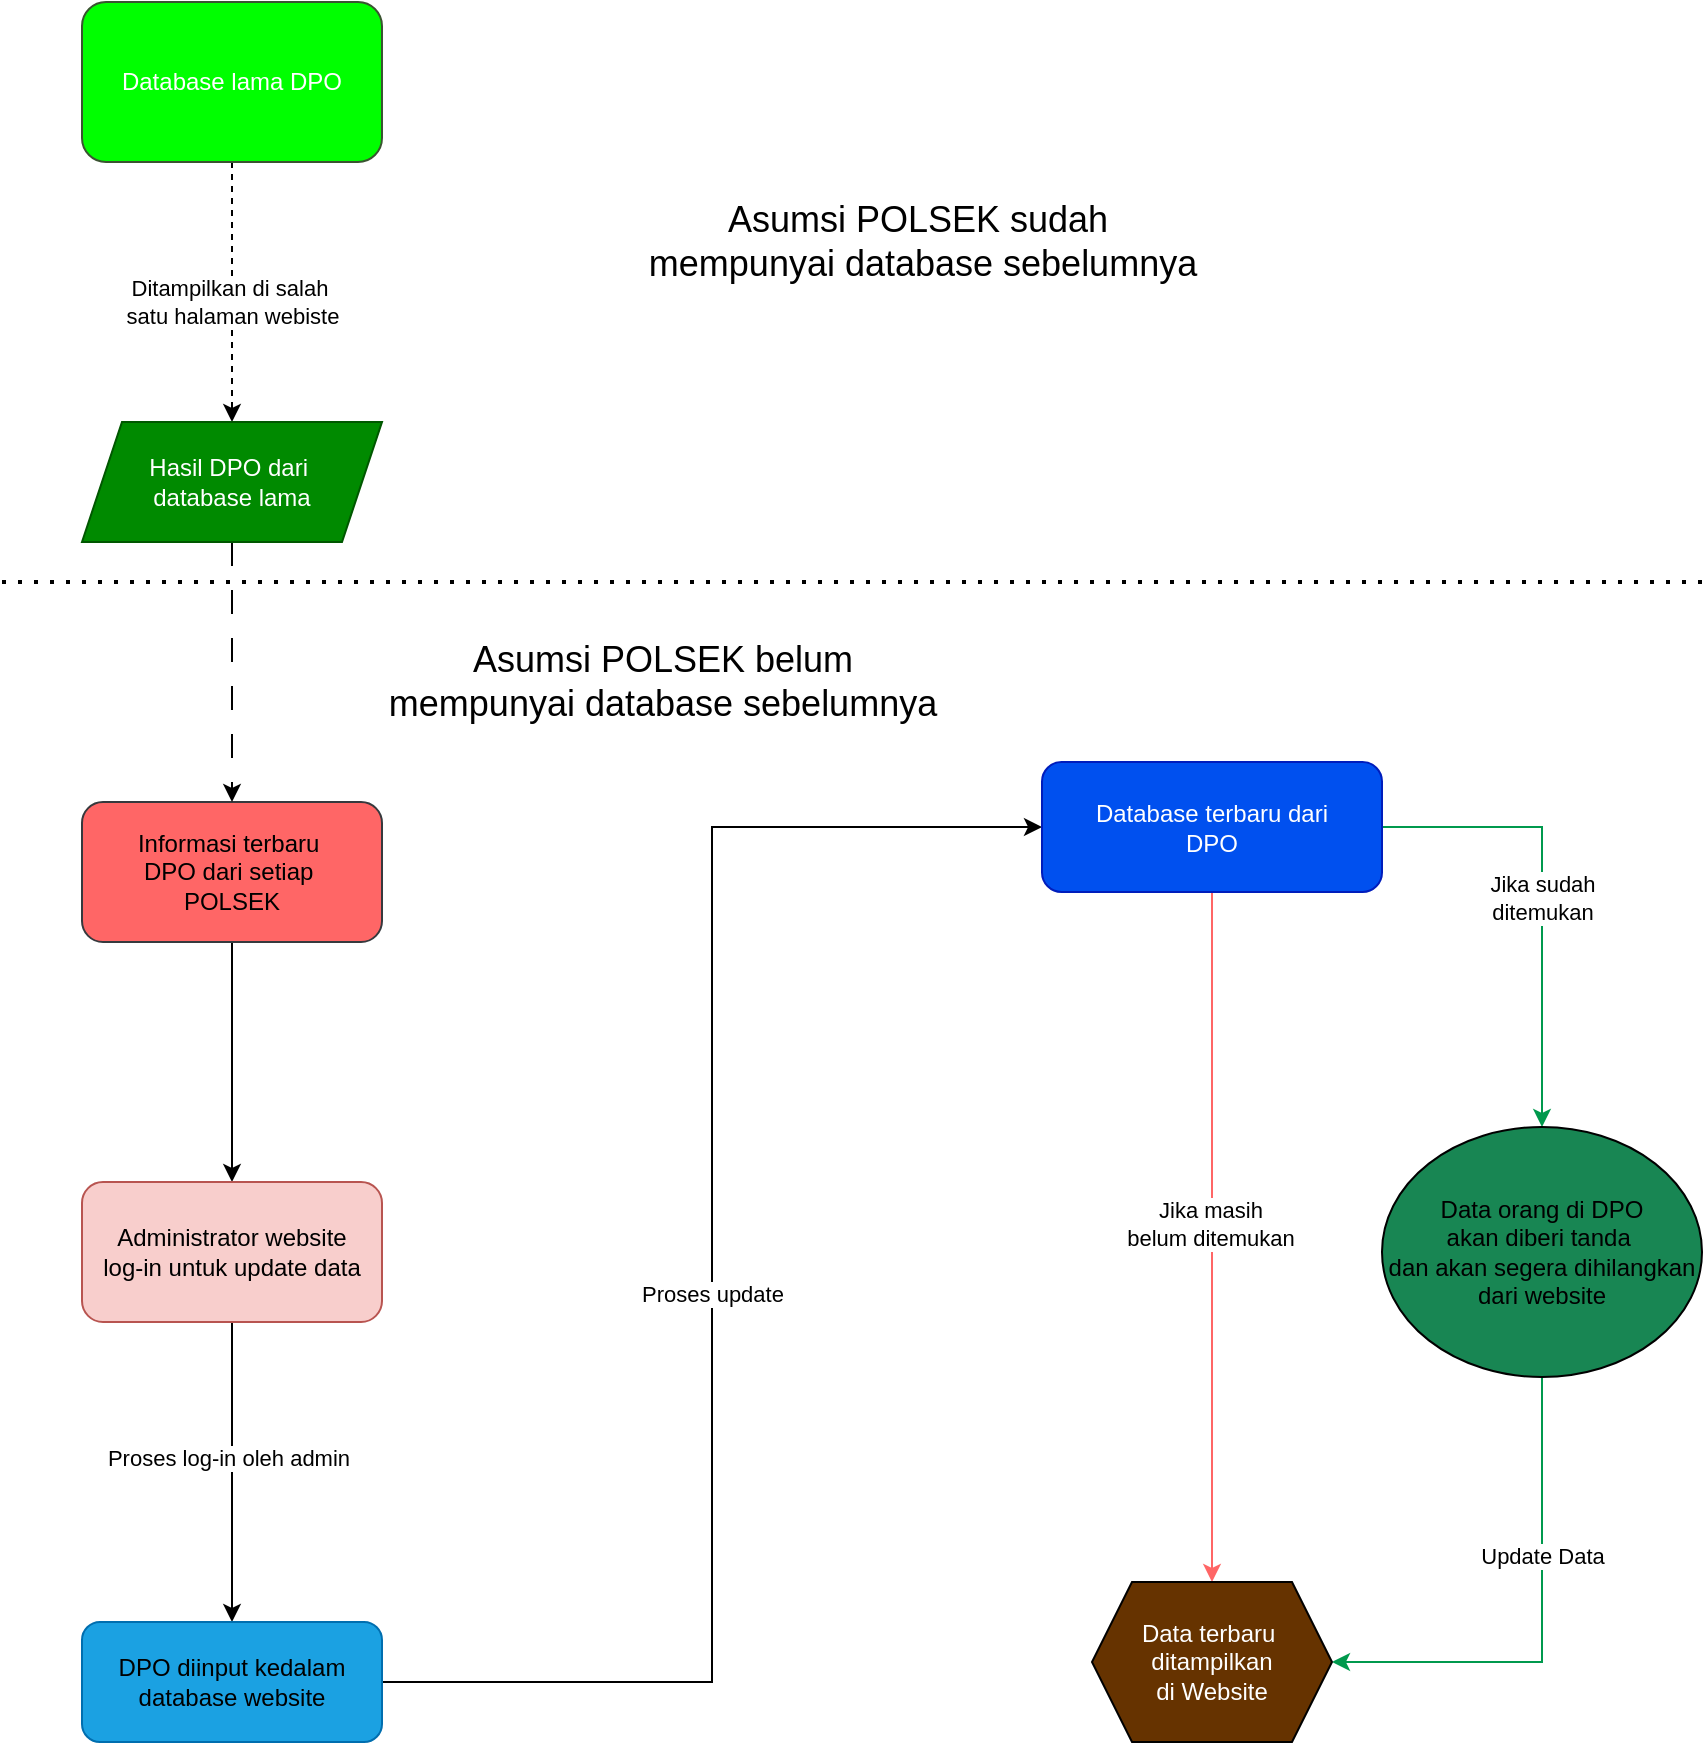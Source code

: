 <mxfile version="24.8.0">
  <diagram name="Page-1" id="Y2Z3QBvSURFrjnvNMTKX">
    <mxGraphModel dx="2276" dy="781" grid="1" gridSize="10" guides="1" tooltips="1" connect="1" arrows="1" fold="1" page="1" pageScale="1" pageWidth="850" pageHeight="1100" math="0" shadow="0">
      <root>
        <mxCell id="0" />
        <mxCell id="1" parent="0" />
        <mxCell id="81gL1InJ4I37fE2AfEwD-23" style="edgeStyle=orthogonalEdgeStyle;rounded=0;orthogonalLoop=1;jettySize=auto;html=1;" edge="1" parent="1" source="81gL1InJ4I37fE2AfEwD-1" target="81gL1InJ4I37fE2AfEwD-3">
          <mxGeometry relative="1" as="geometry" />
        </mxCell>
        <mxCell id="81gL1InJ4I37fE2AfEwD-1" value="Informasi terbaru&amp;nbsp;&lt;div&gt;DPO dari setiap&amp;nbsp;&lt;/div&gt;&lt;div&gt;POLSEK&lt;/div&gt;" style="rounded=1;whiteSpace=wrap;html=1;fillColor=#FF6666;strokeColor=#36393d;" vertex="1" parent="1">
          <mxGeometry x="40" y="430" width="150" height="70" as="geometry" />
        </mxCell>
        <mxCell id="81gL1InJ4I37fE2AfEwD-8" value="" style="edgeStyle=orthogonalEdgeStyle;rounded=0;orthogonalLoop=1;jettySize=auto;html=1;entryX=0.5;entryY=0;entryDx=0;entryDy=0;" edge="1" parent="1" source="81gL1InJ4I37fE2AfEwD-3" target="81gL1InJ4I37fE2AfEwD-6">
          <mxGeometry relative="1" as="geometry" />
        </mxCell>
        <mxCell id="81gL1InJ4I37fE2AfEwD-12" value="Proses log-in oleh admin" style="edgeLabel;html=1;align=center;verticalAlign=middle;resizable=0;points=[];" vertex="1" connectable="0" parent="81gL1InJ4I37fE2AfEwD-8">
          <mxGeometry x="-0.1" y="-2" relative="1" as="geometry">
            <mxPoint as="offset" />
          </mxGeometry>
        </mxCell>
        <mxCell id="81gL1InJ4I37fE2AfEwD-3" value="Administrator website&lt;div&gt;log-in untuk update data&lt;/div&gt;" style="rounded=1;whiteSpace=wrap;html=1;fillColor=#f8cecc;strokeColor=#b85450;" vertex="1" parent="1">
          <mxGeometry x="40" y="620" width="150" height="70" as="geometry" />
        </mxCell>
        <mxCell id="81gL1InJ4I37fE2AfEwD-14" style="edgeStyle=orthogonalEdgeStyle;rounded=0;orthogonalLoop=1;jettySize=auto;html=1;entryX=0;entryY=0.5;entryDx=0;entryDy=0;" edge="1" parent="1" source="81gL1InJ4I37fE2AfEwD-6" target="81gL1InJ4I37fE2AfEwD-13">
          <mxGeometry relative="1" as="geometry" />
        </mxCell>
        <mxCell id="81gL1InJ4I37fE2AfEwD-24" value="Proses update" style="edgeLabel;html=1;align=center;verticalAlign=middle;resizable=0;points=[];" vertex="1" connectable="0" parent="81gL1InJ4I37fE2AfEwD-14">
          <mxGeometry x="-0.052" relative="1" as="geometry">
            <mxPoint as="offset" />
          </mxGeometry>
        </mxCell>
        <mxCell id="81gL1InJ4I37fE2AfEwD-6" value="&lt;br&gt;&lt;span style=&quot;color: rgb(0, 0, 0); font-family: Helvetica; font-size: 12px; font-style: normal; font-variant-ligatures: normal; font-variant-caps: normal; font-weight: 400; letter-spacing: normal; orphans: 2; text-indent: 0px; text-transform: none; widows: 2; word-spacing: 0px; -webkit-text-stroke-width: 0px; white-space: normal; text-decoration-thickness: initial; text-decoration-style: initial; text-decoration-color: initial; float: none; display: inline !important;&quot;&gt;DPO diinput kedalam database website&lt;/span&gt;&lt;div&gt;&lt;br/&gt;&lt;/div&gt;" style="rounded=1;whiteSpace=wrap;html=1;align=center;verticalAlign=middle;fillColor=#1ba1e2;strokeColor=#006EAF;fontColor=#ffffff;" vertex="1" parent="1">
          <mxGeometry x="40" y="840" width="150" height="60" as="geometry" />
        </mxCell>
        <mxCell id="81gL1InJ4I37fE2AfEwD-30" style="edgeStyle=orthogonalEdgeStyle;rounded=0;orthogonalLoop=1;jettySize=auto;html=1;strokeColor=#FF6666;" edge="1" parent="1" source="81gL1InJ4I37fE2AfEwD-13" target="81gL1InJ4I37fE2AfEwD-29">
          <mxGeometry relative="1" as="geometry" />
        </mxCell>
        <mxCell id="81gL1InJ4I37fE2AfEwD-34" value="Jika masih&lt;div&gt;belum ditemukan&lt;/div&gt;" style="edgeLabel;html=1;align=center;verticalAlign=middle;resizable=0;points=[];" vertex="1" connectable="0" parent="81gL1InJ4I37fE2AfEwD-30">
          <mxGeometry x="-0.038" y="-1" relative="1" as="geometry">
            <mxPoint as="offset" />
          </mxGeometry>
        </mxCell>
        <mxCell id="81gL1InJ4I37fE2AfEwD-31" value="Jika sudah&lt;div&gt;ditemukan&lt;/div&gt;" style="edgeStyle=orthogonalEdgeStyle;rounded=0;orthogonalLoop=1;jettySize=auto;html=1;strokeColor=#00994D;" edge="1" parent="1" source="81gL1InJ4I37fE2AfEwD-13" target="81gL1InJ4I37fE2AfEwD-28">
          <mxGeometry relative="1" as="geometry">
            <Array as="points">
              <mxPoint x="770" y="443" />
            </Array>
          </mxGeometry>
        </mxCell>
        <mxCell id="81gL1InJ4I37fE2AfEwD-13" value="Database terbaru dari&lt;div&gt;DPO&lt;/div&gt;" style="rounded=1;whiteSpace=wrap;html=1;fillColor=#0050ef;fontColor=#ffffff;strokeColor=#001DBC;" vertex="1" parent="1">
          <mxGeometry x="520" y="410" width="170" height="65" as="geometry" />
        </mxCell>
        <mxCell id="81gL1InJ4I37fE2AfEwD-18" style="edgeStyle=orthogonalEdgeStyle;rounded=0;orthogonalLoop=1;jettySize=auto;html=1;dashed=1;" edge="1" parent="1" source="81gL1InJ4I37fE2AfEwD-15" target="81gL1InJ4I37fE2AfEwD-17">
          <mxGeometry relative="1" as="geometry" />
        </mxCell>
        <mxCell id="81gL1InJ4I37fE2AfEwD-19" value="Ditampilkan di salah&amp;nbsp;&lt;div&gt;satu halaman webiste&lt;/div&gt;" style="edgeLabel;html=1;align=center;verticalAlign=middle;resizable=0;points=[];" vertex="1" connectable="0" parent="81gL1InJ4I37fE2AfEwD-18">
          <mxGeometry x="0.067" relative="1" as="geometry">
            <mxPoint as="offset" />
          </mxGeometry>
        </mxCell>
        <mxCell id="81gL1InJ4I37fE2AfEwD-15" value="&lt;font&gt;Database lama DPO&lt;/font&gt;" style="rounded=1;whiteSpace=wrap;html=1;fillColor=#00FF00;strokeColor=#3A5431;fontColor=#FFFFFF;align=center;" vertex="1" parent="1">
          <mxGeometry x="40" y="30" width="150" height="80" as="geometry" />
        </mxCell>
        <mxCell id="81gL1InJ4I37fE2AfEwD-22" style="edgeStyle=orthogonalEdgeStyle;rounded=0;orthogonalLoop=1;jettySize=auto;html=1;entryX=0.5;entryY=0;entryDx=0;entryDy=0;dashed=1;dashPattern=12 12;" edge="1" parent="1" source="81gL1InJ4I37fE2AfEwD-17" target="81gL1InJ4I37fE2AfEwD-1">
          <mxGeometry relative="1" as="geometry" />
        </mxCell>
        <mxCell id="81gL1InJ4I37fE2AfEwD-17" value="Hasil DPO dari&amp;nbsp;&lt;div&gt;database lama&lt;/div&gt;" style="shape=parallelogram;perimeter=parallelogramPerimeter;whiteSpace=wrap;html=1;fixedSize=1;fillColor=#008a00;fontColor=#ffffff;strokeColor=#005700;" vertex="1" parent="1">
          <mxGeometry x="40" y="240" width="150" height="60" as="geometry" />
        </mxCell>
        <mxCell id="81gL1InJ4I37fE2AfEwD-20" value="" style="endArrow=none;dashed=1;html=1;dashPattern=1 3;strokeWidth=2;rounded=0;" edge="1" parent="1">
          <mxGeometry width="50" height="50" relative="1" as="geometry">
            <mxPoint y="320" as="sourcePoint" />
            <mxPoint x="850" y="320" as="targetPoint" />
            <Array as="points">
              <mxPoint x="80" y="320" />
            </Array>
          </mxGeometry>
        </mxCell>
        <mxCell id="81gL1InJ4I37fE2AfEwD-21" value="Asumsi POLSEK sudah&amp;nbsp;&lt;div&gt;mempunyai database sebelumnya&lt;/div&gt;" style="text;html=1;align=center;verticalAlign=middle;resizable=0;points=[];autosize=1;strokeColor=none;fillColor=none;fontSize=18;" vertex="1" parent="1">
          <mxGeometry x="310" y="120" width="300" height="60" as="geometry" />
        </mxCell>
        <mxCell id="81gL1InJ4I37fE2AfEwD-32" style="edgeStyle=orthogonalEdgeStyle;rounded=0;orthogonalLoop=1;jettySize=auto;html=1;strokeColor=#00994D;" edge="1" parent="1" source="81gL1InJ4I37fE2AfEwD-28" target="81gL1InJ4I37fE2AfEwD-29">
          <mxGeometry relative="1" as="geometry">
            <mxPoint x="670" y="870" as="targetPoint" />
            <Array as="points">
              <mxPoint x="770" y="860" />
            </Array>
          </mxGeometry>
        </mxCell>
        <mxCell id="81gL1InJ4I37fE2AfEwD-35" value="Update Data" style="edgeLabel;html=1;align=center;verticalAlign=middle;resizable=0;points=[];" vertex="1" connectable="0" parent="81gL1InJ4I37fE2AfEwD-32">
          <mxGeometry x="-0.281" relative="1" as="geometry">
            <mxPoint as="offset" />
          </mxGeometry>
        </mxCell>
        <mxCell id="81gL1InJ4I37fE2AfEwD-28" value="Data orang di DPO&lt;div&gt;akan diberi tanda&amp;nbsp;&lt;/div&gt;&lt;div&gt;dan akan segera dihilangkan dari website&lt;/div&gt;" style="ellipse;whiteSpace=wrap;html=1;fillColor=#188653;" vertex="1" parent="1">
          <mxGeometry x="690" y="592.5" width="160" height="125" as="geometry" />
        </mxCell>
        <mxCell id="81gL1InJ4I37fE2AfEwD-29" value="&lt;font color=&quot;#ffffff&quot;&gt;Data terbaru&amp;nbsp;&lt;br&gt;ditampilkan&lt;/font&gt;&lt;div&gt;&lt;font color=&quot;#ffffff&quot;&gt;di Website&lt;/font&gt;&lt;/div&gt;" style="shape=hexagon;perimeter=hexagonPerimeter2;whiteSpace=wrap;html=1;fixedSize=1;fillColor=#663300;" vertex="1" parent="1">
          <mxGeometry x="545" y="820" width="120" height="80" as="geometry" />
        </mxCell>
        <mxCell id="81gL1InJ4I37fE2AfEwD-36" value="Asumsi POLSEK belum&lt;div&gt;mempunyai database sebelumnya&lt;/div&gt;" style="text;html=1;align=center;verticalAlign=middle;resizable=0;points=[];autosize=1;strokeColor=none;fillColor=none;fontSize=18;" vertex="1" parent="1">
          <mxGeometry x="180" y="340" width="300" height="60" as="geometry" />
        </mxCell>
      </root>
    </mxGraphModel>
  </diagram>
</mxfile>
